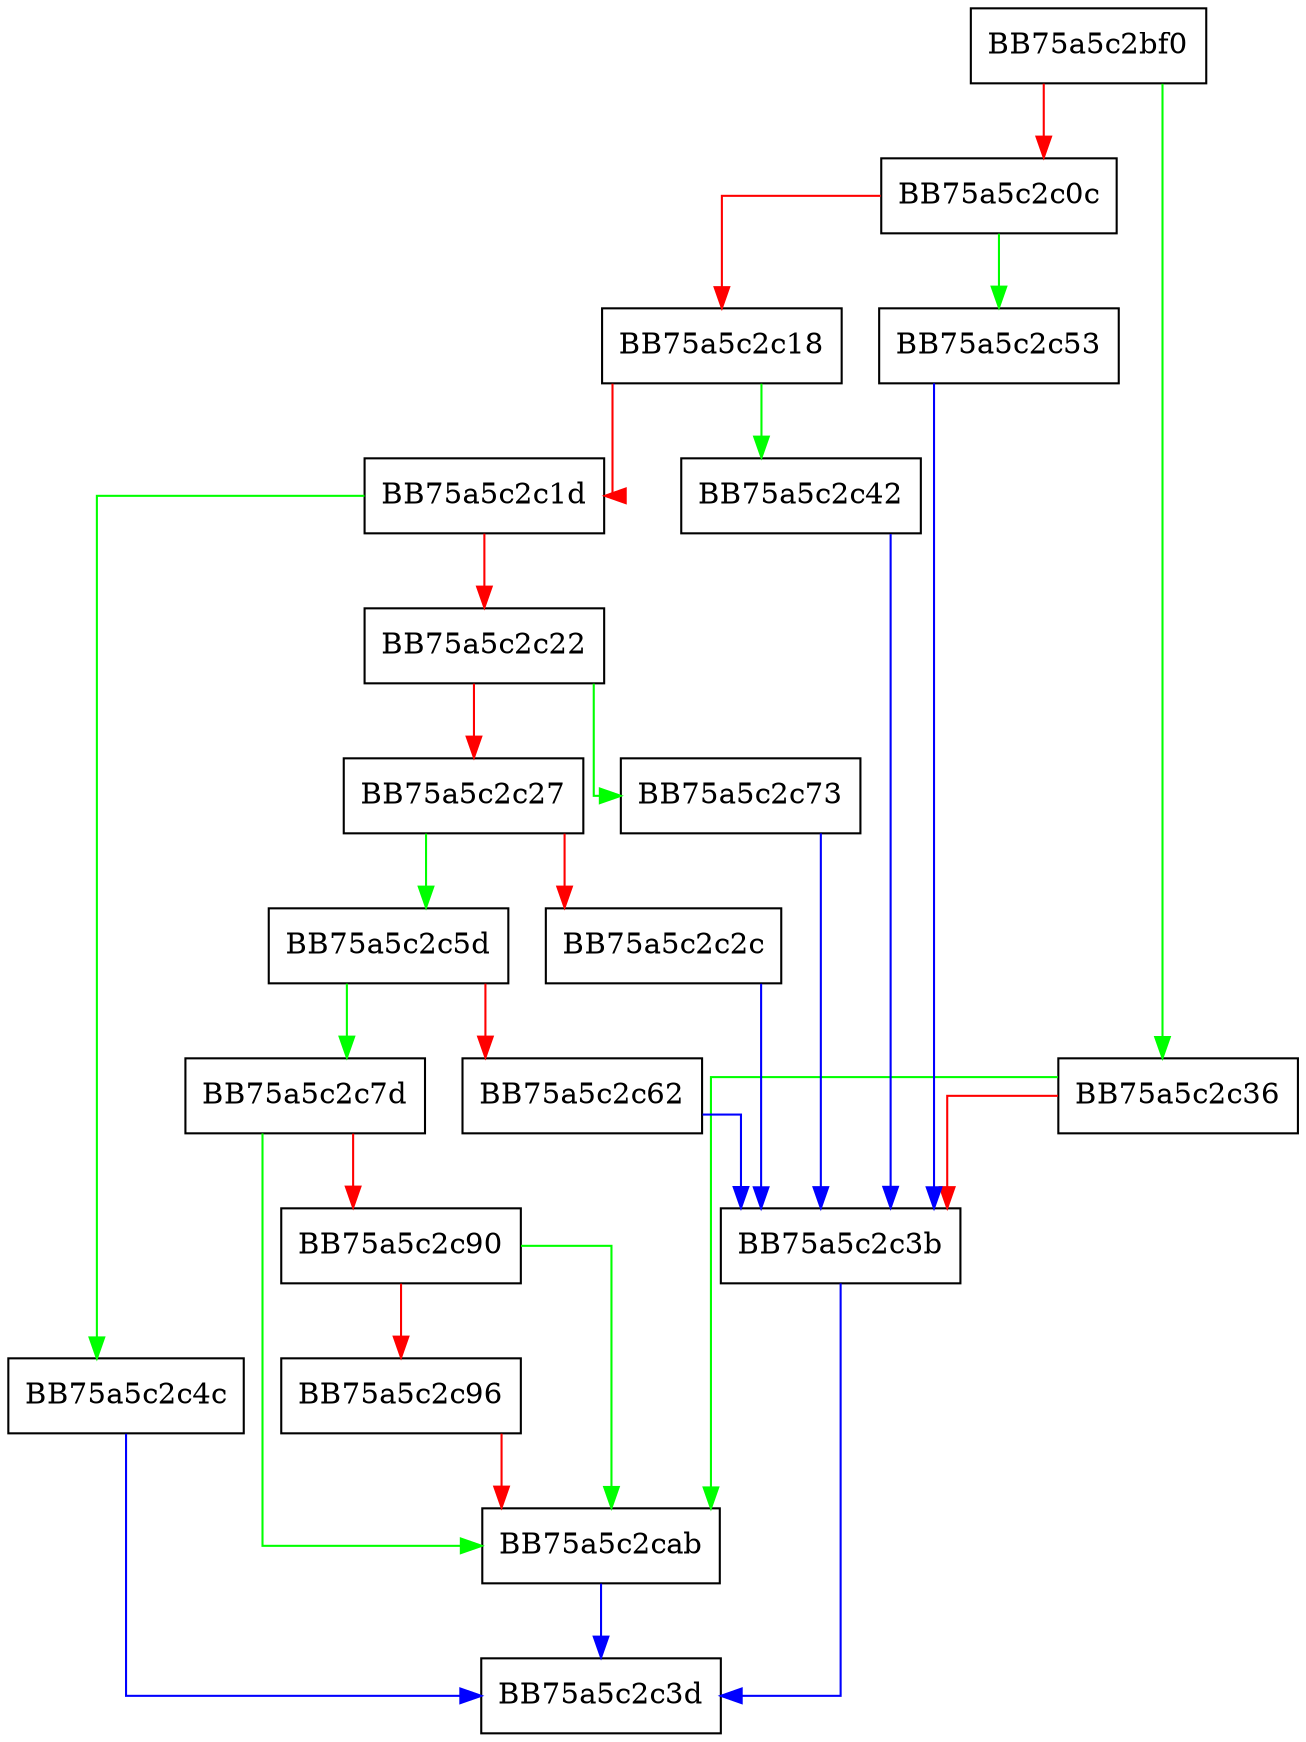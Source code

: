digraph StartComposite {
  node [shape="box"];
  graph [splines=ortho];
  BB75a5c2bf0 -> BB75a5c2c36 [color="green"];
  BB75a5c2bf0 -> BB75a5c2c0c [color="red"];
  BB75a5c2c0c -> BB75a5c2c53 [color="green"];
  BB75a5c2c0c -> BB75a5c2c18 [color="red"];
  BB75a5c2c18 -> BB75a5c2c42 [color="green"];
  BB75a5c2c18 -> BB75a5c2c1d [color="red"];
  BB75a5c2c1d -> BB75a5c2c4c [color="green"];
  BB75a5c2c1d -> BB75a5c2c22 [color="red"];
  BB75a5c2c22 -> BB75a5c2c73 [color="green"];
  BB75a5c2c22 -> BB75a5c2c27 [color="red"];
  BB75a5c2c27 -> BB75a5c2c5d [color="green"];
  BB75a5c2c27 -> BB75a5c2c2c [color="red"];
  BB75a5c2c2c -> BB75a5c2c3b [color="blue"];
  BB75a5c2c36 -> BB75a5c2cab [color="green"];
  BB75a5c2c36 -> BB75a5c2c3b [color="red"];
  BB75a5c2c3b -> BB75a5c2c3d [color="blue"];
  BB75a5c2c42 -> BB75a5c2c3b [color="blue"];
  BB75a5c2c4c -> BB75a5c2c3d [color="blue"];
  BB75a5c2c53 -> BB75a5c2c3b [color="blue"];
  BB75a5c2c5d -> BB75a5c2c7d [color="green"];
  BB75a5c2c5d -> BB75a5c2c62 [color="red"];
  BB75a5c2c62 -> BB75a5c2c3b [color="blue"];
  BB75a5c2c73 -> BB75a5c2c3b [color="blue"];
  BB75a5c2c7d -> BB75a5c2cab [color="green"];
  BB75a5c2c7d -> BB75a5c2c90 [color="red"];
  BB75a5c2c90 -> BB75a5c2cab [color="green"];
  BB75a5c2c90 -> BB75a5c2c96 [color="red"];
  BB75a5c2c96 -> BB75a5c2cab [color="red"];
  BB75a5c2cab -> BB75a5c2c3d [color="blue"];
}